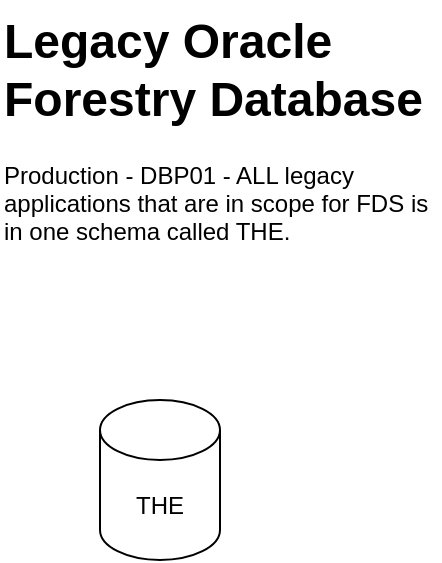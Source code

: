 <mxfile version="24.7.14">
  <diagram name="Page-1" id="mHcV6ogL_voD5QTKa0Ge">
    <mxGraphModel dx="1434" dy="756" grid="1" gridSize="10" guides="1" tooltips="1" connect="1" arrows="1" fold="1" page="1" pageScale="1" pageWidth="850" pageHeight="1100" math="0" shadow="0">
      <root>
        <mxCell id="0" />
        <mxCell id="1" parent="0" />
        <mxCell id="77E6BOxxnhZhVT2tTn5g-1" value="THE" style="shape=cylinder3;whiteSpace=wrap;html=1;boundedLbl=1;backgroundOutline=1;size=15;" vertex="1" parent="1">
          <mxGeometry x="90" y="370" width="60" height="80" as="geometry" />
        </mxCell>
        <mxCell id="77E6BOxxnhZhVT2tTn5g-2" value="&lt;h1 style=&quot;margin-top: 0px;&quot;&gt;Legacy Oracle Forestry Database&lt;/h1&gt;&lt;p&gt;Production - DBP01 - ALL legacy applications that are in scope for FDS is in one schema called THE.&lt;/p&gt;&lt;p&gt;Many of the data models for each applications have alot of PL/SQL code (Oracle packages, store procedures, functions etc) and many of the interactions and access to data between applications/domains are within the application.&amp;nbsp;&lt;/p&gt;" style="text;html=1;whiteSpace=wrap;overflow=hidden;rounded=0;" vertex="1" parent="1">
          <mxGeometry x="40" y="170" width="220" height="120" as="geometry" />
        </mxCell>
      </root>
    </mxGraphModel>
  </diagram>
</mxfile>
